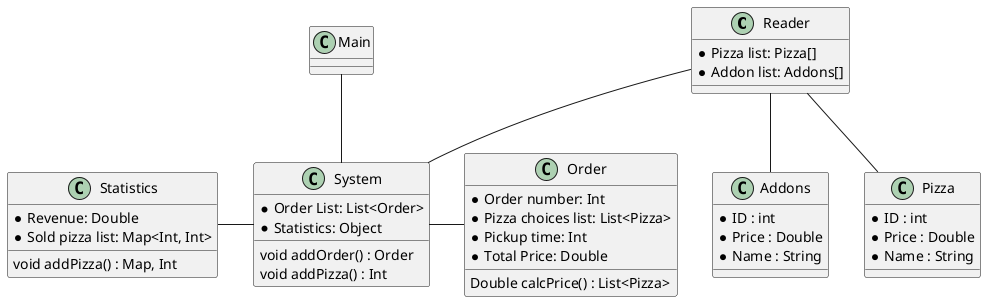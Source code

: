 @startuml

Class Reader{
    *Pizza list: Pizza[]
    * Addon list: Addons[]

}

Class Main {
}

Class Addons{
    *ID : int
    *Price : Double
    *Name : String
}

Class Pizza{
    *ID : int
    *Price : Double
    *Name : String
}

Class Order{
    *Order number: Int
    *Pizza choices list: List<Pizza>
    *Pickup time: Int
    *Total Price: Double
    Double calcPrice() : List<Pizza>
}

Class System{
    * Order List: List<Order>
    * Statistics: Object
    void addOrder() : Order
    void addPizza() : Int
}
Class Statistics{
    * Revenue: Double
    * Sold pizza list: Map<Int, Int>
    void addPizza() : Map, Int
}

Reader -- System
Order -left- System
System -left- Statistics
Main -- System
Reader -- Pizza
Reader -- Addons

@enduml